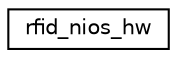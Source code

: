 digraph "Graphical Class Hierarchy"
{
 // LATEX_PDF_SIZE
  edge [fontname="Helvetica",fontsize="10",labelfontname="Helvetica",labelfontsize="10"];
  node [fontname="Helvetica",fontsize="10",shape=record];
  rankdir="LR";
  Node0 [label="rfid_nios_hw",height=0.2,width=0.4,color="black", fillcolor="white", style="filled",URL="$classrfid__nios__hw.html",tooltip=" "];
}
